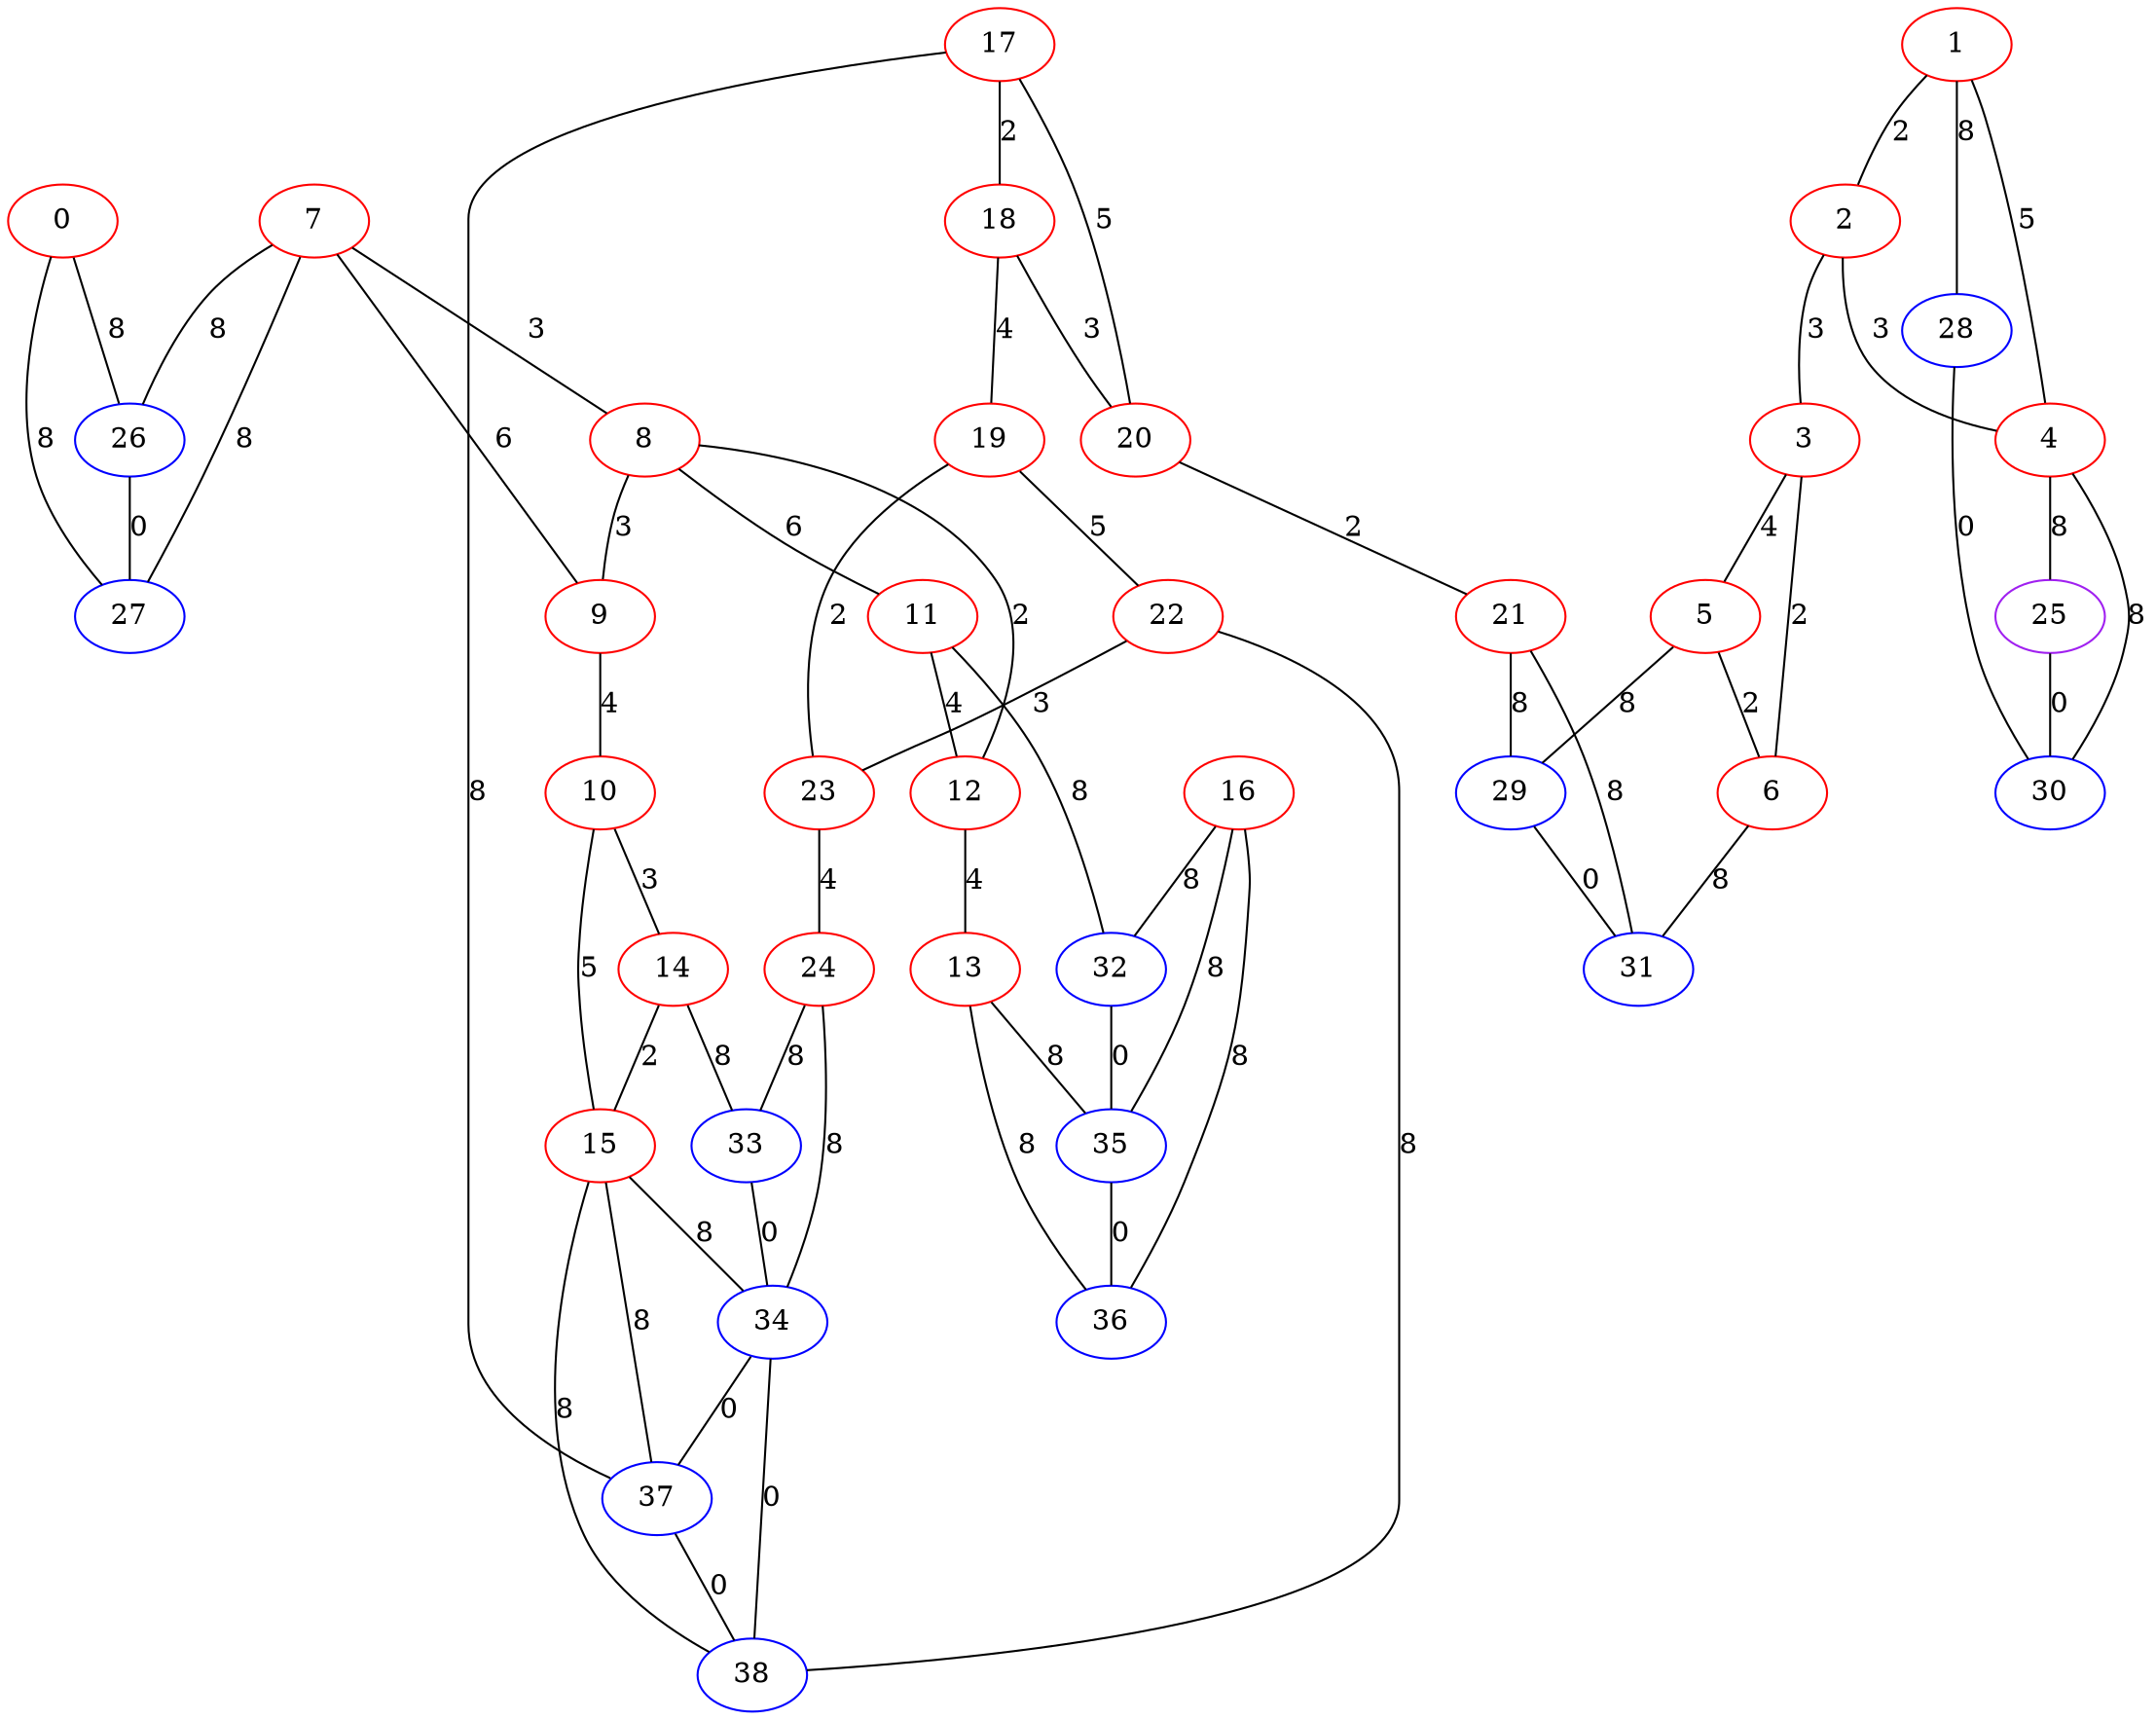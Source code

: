 graph "" {
0 [color=red, weight=1];
1 [color=red, weight=1];
2 [color=red, weight=1];
3 [color=red, weight=1];
4 [color=red, weight=1];
5 [color=red, weight=1];
6 [color=red, weight=1];
7 [color=red, weight=1];
8 [color=red, weight=1];
9 [color=red, weight=1];
10 [color=red, weight=1];
11 [color=red, weight=1];
12 [color=red, weight=1];
13 [color=red, weight=1];
14 [color=red, weight=1];
15 [color=red, weight=1];
16 [color=red, weight=1];
17 [color=red, weight=1];
18 [color=red, weight=1];
19 [color=red, weight=1];
20 [color=red, weight=1];
21 [color=red, weight=1];
22 [color=red, weight=1];
23 [color=red, weight=1];
24 [color=red, weight=1];
25 [color=purple, weight=4];
26 [color=blue, weight=3];
27 [color=blue, weight=3];
28 [color=blue, weight=3];
29 [color=blue, weight=3];
30 [color=blue, weight=3];
31 [color=blue, weight=3];
32 [color=blue, weight=3];
33 [color=blue, weight=3];
34 [color=blue, weight=3];
35 [color=blue, weight=3];
36 [color=blue, weight=3];
37 [color=blue, weight=3];
38 [color=blue, weight=3];
0 -- 26  [key=0, label=8];
0 -- 27  [key=0, label=8];
1 -- 28  [key=0, label=8];
1 -- 2  [key=0, label=2];
1 -- 4  [key=0, label=5];
2 -- 3  [key=0, label=3];
2 -- 4  [key=0, label=3];
3 -- 5  [key=0, label=4];
3 -- 6  [key=0, label=2];
4 -- 30  [key=0, label=8];
4 -- 25  [key=0, label=8];
5 -- 29  [key=0, label=8];
5 -- 6  [key=0, label=2];
6 -- 31  [key=0, label=8];
7 -- 8  [key=0, label=3];
7 -- 9  [key=0, label=6];
7 -- 26  [key=0, label=8];
7 -- 27  [key=0, label=8];
8 -- 9  [key=0, label=3];
8 -- 11  [key=0, label=6];
8 -- 12  [key=0, label=2];
9 -- 10  [key=0, label=4];
10 -- 14  [key=0, label=3];
10 -- 15  [key=0, label=5];
11 -- 32  [key=0, label=8];
11 -- 12  [key=0, label=4];
12 -- 13  [key=0, label=4];
13 -- 36  [key=0, label=8];
13 -- 35  [key=0, label=8];
14 -- 33  [key=0, label=8];
14 -- 15  [key=0, label=2];
15 -- 38  [key=0, label=8];
15 -- 34  [key=0, label=8];
15 -- 37  [key=0, label=8];
16 -- 32  [key=0, label=8];
16 -- 35  [key=0, label=8];
16 -- 36  [key=0, label=8];
17 -- 18  [key=0, label=2];
17 -- 20  [key=0, label=5];
17 -- 37  [key=0, label=8];
18 -- 19  [key=0, label=4];
18 -- 20  [key=0, label=3];
19 -- 22  [key=0, label=5];
19 -- 23  [key=0, label=2];
20 -- 21  [key=0, label=2];
21 -- 29  [key=0, label=8];
21 -- 31  [key=0, label=8];
22 -- 38  [key=0, label=8];
22 -- 23  [key=0, label=3];
23 -- 24  [key=0, label=4];
24 -- 33  [key=0, label=8];
24 -- 34  [key=0, label=8];
25 -- 30  [key=0, label=0];
26 -- 27  [key=0, label=0];
28 -- 30  [key=0, label=0];
29 -- 31  [key=0, label=0];
32 -- 35  [key=0, label=0];
33 -- 34  [key=0, label=0];
34 -- 37  [key=0, label=0];
34 -- 38  [key=0, label=0];
35 -- 36  [key=0, label=0];
37 -- 38  [key=0, label=0];
}
